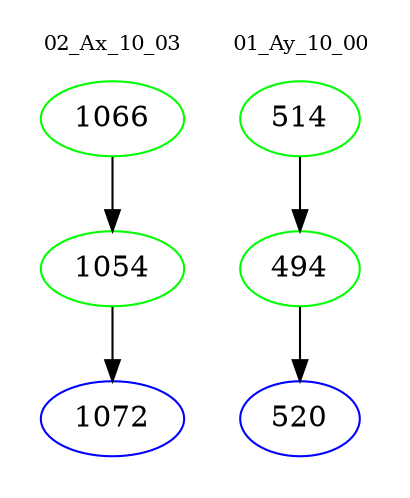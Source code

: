 digraph{
subgraph cluster_0 {
color = white
label = "02_Ax_10_03";
fontsize=10;
T0_1066 [label="1066", color="green"]
T0_1066 -> T0_1054 [color="black"]
T0_1054 [label="1054", color="green"]
T0_1054 -> T0_1072 [color="black"]
T0_1072 [label="1072", color="blue"]
}
subgraph cluster_1 {
color = white
label = "01_Ay_10_00";
fontsize=10;
T1_514 [label="514", color="green"]
T1_514 -> T1_494 [color="black"]
T1_494 [label="494", color="green"]
T1_494 -> T1_520 [color="black"]
T1_520 [label="520", color="blue"]
}
}
